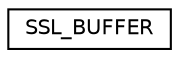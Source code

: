 digraph "Graphical Class Hierarchy"
{
  edge [fontname="Helvetica",fontsize="10",labelfontname="Helvetica",labelfontsize="10"];
  node [fontname="Helvetica",fontsize="10",shape=record];
  rankdir="LR";
  Node1 [label="SSL_BUFFER",height=0.2,width=0.4,color="black", fillcolor="white", style="filled",URL="$union_s_s_l___b_u_f_f_e_r.html"];
}
